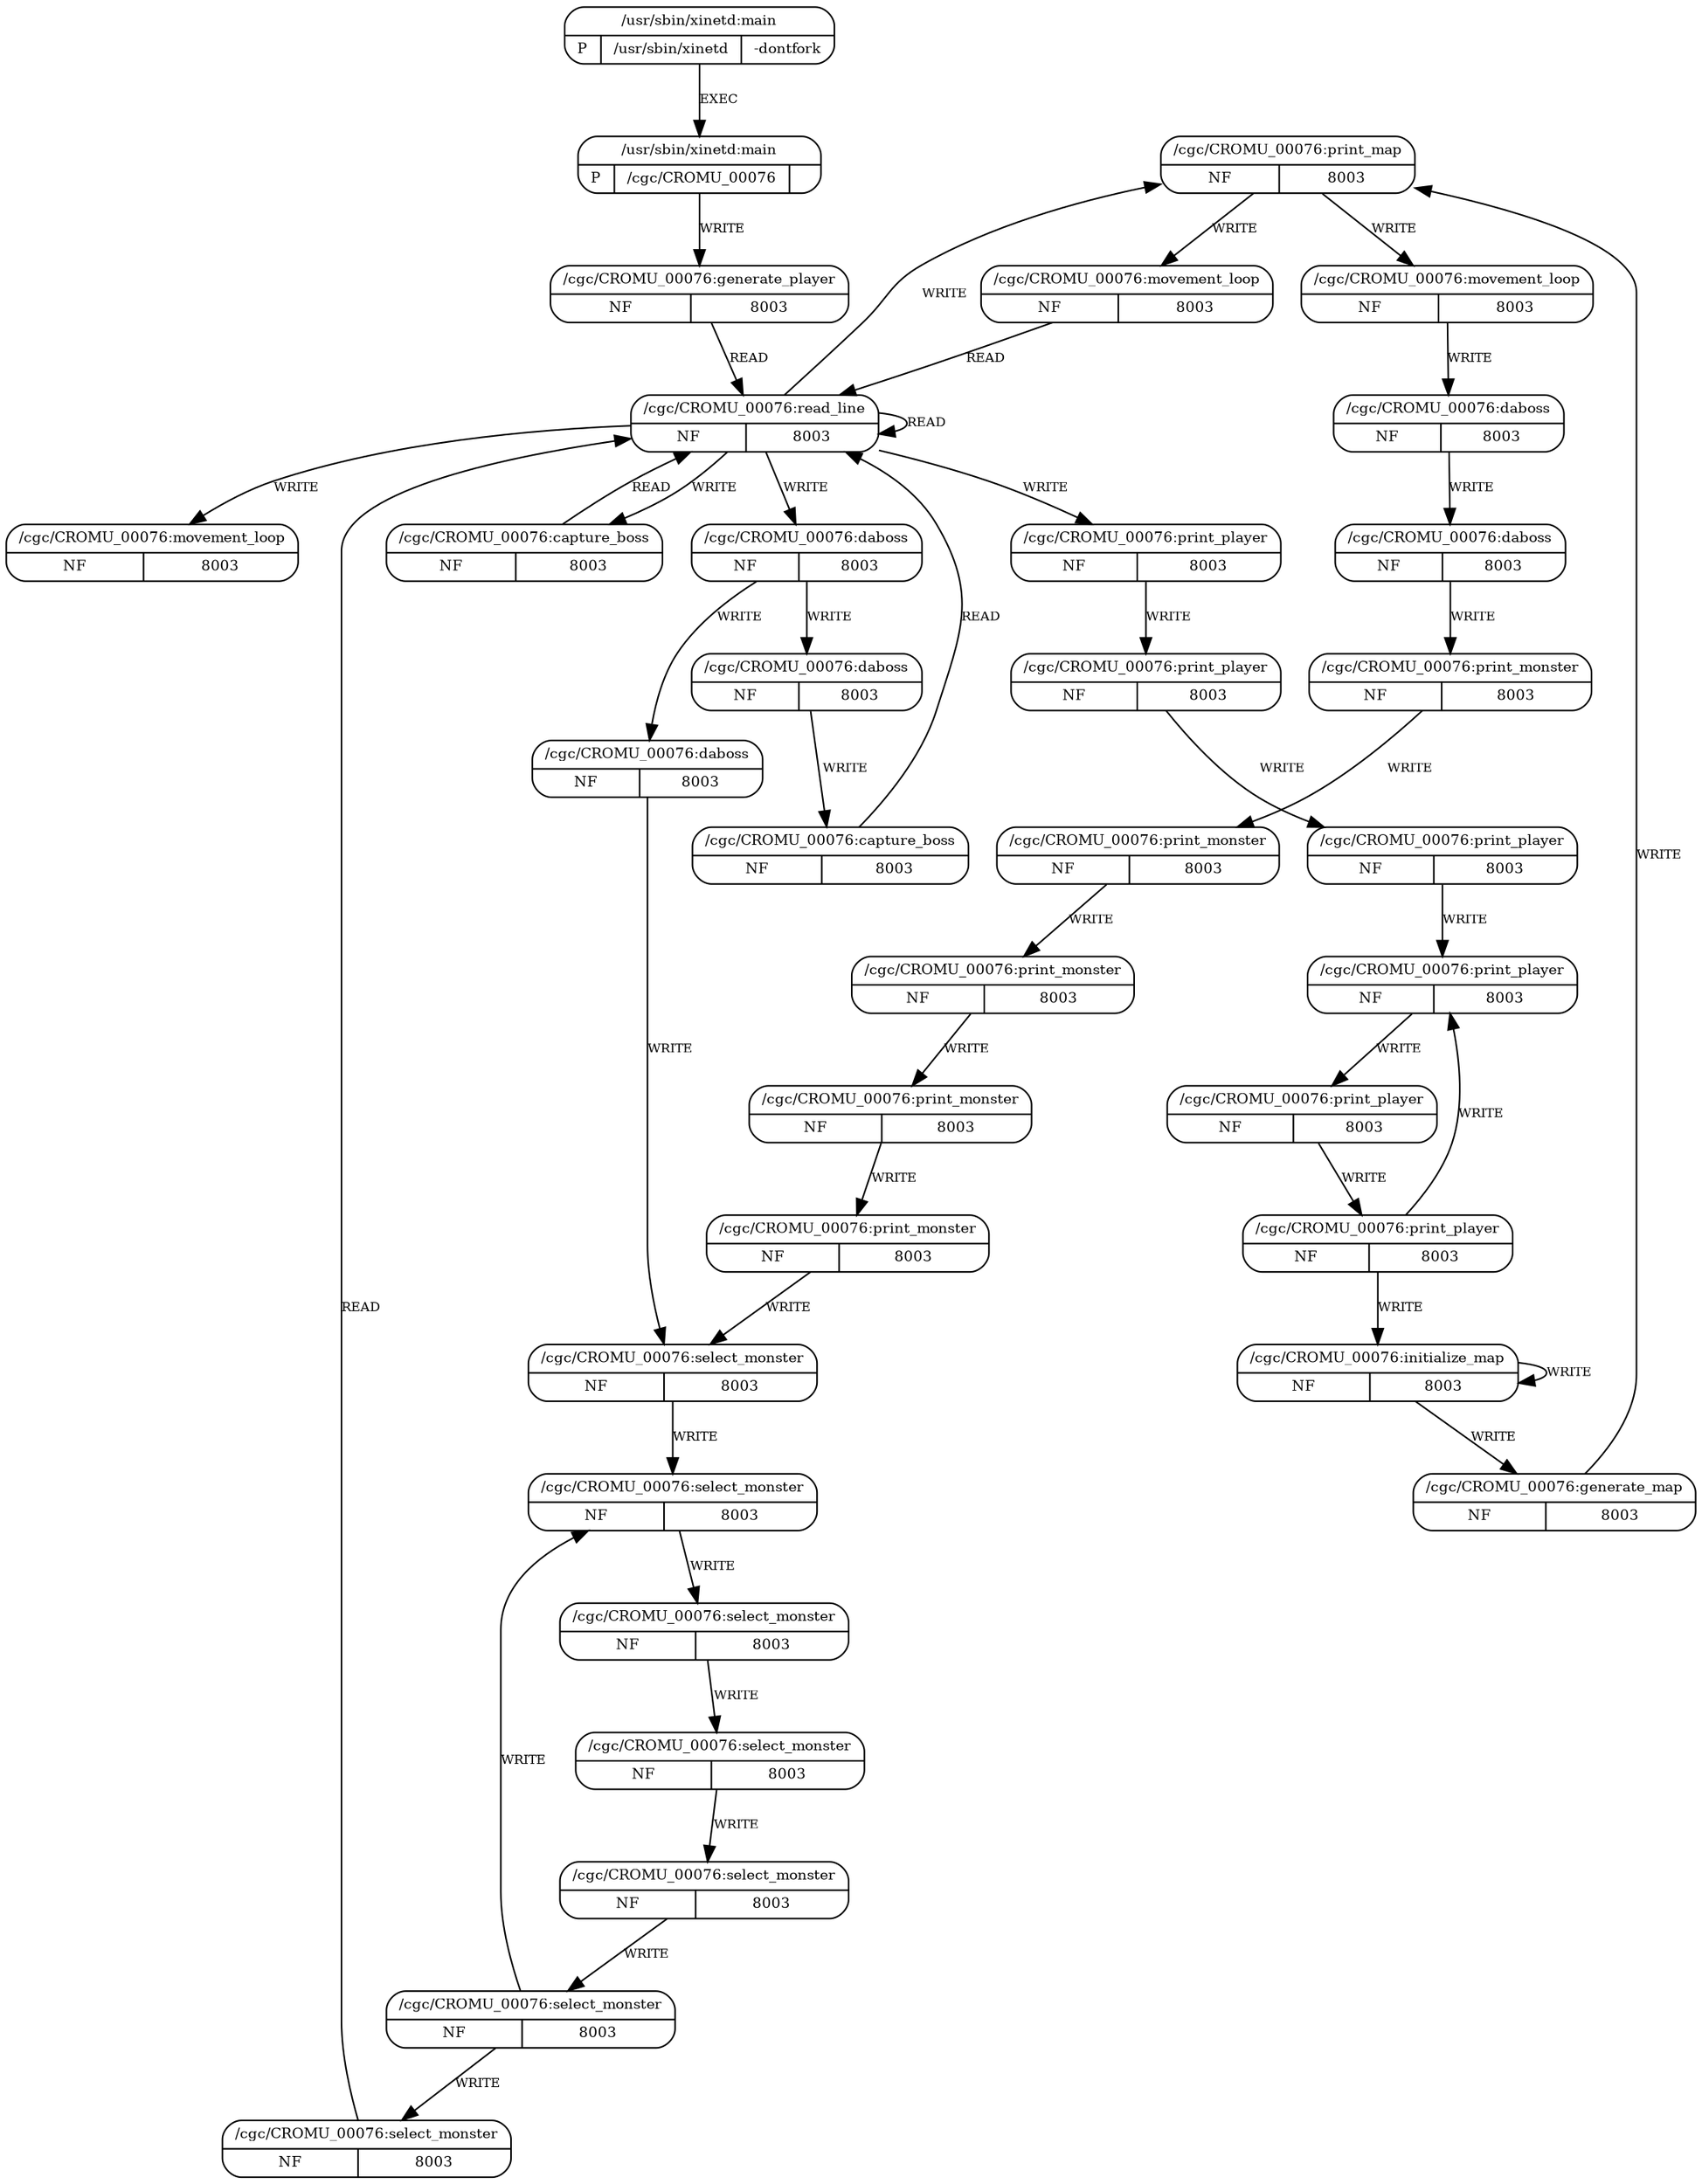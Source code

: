 digraph G {
  3 [shape=Mrecord, label="{{/cgc/CROMU_00076:print_map}|{NF|8003}}", fontsize=9, ];
  20 [shape=Mrecord, label="{{/cgc/CROMU_00076:initialize_map}|{NF|8003}}",
      fontsize=9, ];
  21 [shape=Mrecord, label="{{/cgc/CROMU_00076:generate_map}|{NF|8003}}",
      fontsize=9, ];
  28 [shape=Mrecord, label="{{/cgc/CROMU_00076:select_monster}|{NF|8003}}",
      fontsize=9, ];
  29 [shape=Mrecord, label="{{/cgc/CROMU_00076:select_monster}|{NF|8003}}",
      fontsize=9, ];
  30 [shape=Mrecord, label="{{/cgc/CROMU_00076:select_monster}|{NF|8003}}",
      fontsize=9, ];
  31 [shape=Mrecord, label="{{/cgc/CROMU_00076:select_monster}|{NF|8003}}",
      fontsize=9, ];
  32 [shape=Mrecord, label="{{/cgc/CROMU_00076:select_monster}|{NF|8003}}",
      fontsize=9, ];
  33 [shape=Mrecord, label="{{/cgc/CROMU_00076:select_monster}|{NF|8003}}",
      fontsize=9, ];
  34 [shape=Mrecord, label="{{/cgc/CROMU_00076:select_monster}|{NF|8003}}",
      fontsize=9, ];
  2 [shape=Mrecord, label="{{/cgc/CROMU_00076:generate_player}|{NF|8003}}",
     fontsize=9, ];
  12 [shape=Mrecord, label="{{/cgc/CROMU_00076:movement_loop}|{NF|8003}}",
      fontsize=9, ];
  4 [shape=Mrecord, label="{{/cgc/CROMU_00076:movement_loop}|{NF|8003}}",
     fontsize=9, ];
  5 [shape=Mrecord, label="{{/cgc/CROMU_00076:daboss}|{NF|8003}}", fontsize=9, ];
  6 [shape=Mrecord, label="{{/cgc/CROMU_00076:daboss}|{NF|8003}}", fontsize=9, ];
  24 [shape=Mrecord, label="{{/cgc/CROMU_00076:daboss}|{NF|8003}}", fontsize=9, ];
  27 [shape=Mrecord, label="{{/cgc/CROMU_00076:daboss}|{NF|8003}}", fontsize=9, ];
  25 [shape=Mrecord, label="{{/cgc/CROMU_00076:daboss}|{NF|8003}}", fontsize=9, ];
  26 [shape=Mrecord, label="{{/cgc/CROMU_00076:capture_boss}|{NF|8003}}",
      fontsize=9, ];
  23 [shape=Mrecord, label="{{/cgc/CROMU_00076:capture_boss}|{NF|8003}}",
      fontsize=9, ];
  22 [shape=Mrecord, label="{{/cgc/CROMU_00076:movement_loop}|{NF|8003}}",
      fontsize=9, ];
  14 [shape=Mrecord, label="{{/cgc/CROMU_00076:print_player}|{NF|8003}}",
      fontsize=9, ];
  15 [shape=Mrecord, label="{{/cgc/CROMU_00076:print_player}|{NF|8003}}",
      fontsize=9, ];
  16 [shape=Mrecord, label="{{/cgc/CROMU_00076:print_player}|{NF|8003}}",
      fontsize=9, ];
  17 [shape=Mrecord, label="{{/cgc/CROMU_00076:print_player}|{NF|8003}}",
      fontsize=9, ];
  18 [shape=Mrecord, label="{{/cgc/CROMU_00076:print_player}|{NF|8003}}",
      fontsize=9, ];
  19 [shape=Mrecord, label="{{/cgc/CROMU_00076:print_player}|{NF|8003}}",
      fontsize=9, ];
  7 [shape=Mrecord, label="{{/cgc/CROMU_00076:print_monster}|{NF|8003}}",
     fontsize=9, ];
  8 [shape=Mrecord, label="{{/cgc/CROMU_00076:print_monster}|{NF|8003}}",
     fontsize=9, ];
  9 [shape=Mrecord, label="{{/cgc/CROMU_00076:print_monster}|{NF|8003}}",
     fontsize=9, ];
  10 [shape=Mrecord, label="{{/cgc/CROMU_00076:print_monster}|{NF|8003}}",
      fontsize=9, ];
  11 [shape=Mrecord, label="{{/cgc/CROMU_00076:print_monster}|{NF|8003}}",
      fontsize=9, ];
  13 [shape=Mrecord, label="{{/cgc/CROMU_00076:read_line}|{NF|8003}}",
      fontsize=9, ];
  0 [shape=Mrecord,
     label="{{/usr/sbin/xinetd:main}|{P|/usr/sbin/xinetd|-dontfork}}",
     fontsize=9, ];
  1 [shape=Mrecord, label="{{/usr/sbin/xinetd:main}|{P|/cgc/CROMU_00076|}}",
     fontsize=9, ];
  
  
  3 -> 12 [label="WRITE", fontsize=8, ];
  3 -> 4 [label="WRITE", fontsize=8, ];
  20 -> 20 [label="WRITE", fontsize=8, ];
  20 -> 21 [label="WRITE", fontsize=8, ];
  21 -> 3 [label="WRITE", fontsize=8, ];
  28 -> 29 [label="WRITE", fontsize=8, ];
  29 -> 30 [label="WRITE", fontsize=8, ];
  30 -> 31 [label="WRITE", fontsize=8, ];
  31 -> 32 [label="WRITE", fontsize=8, ];
  32 -> 33 [label="WRITE", fontsize=8, ];
  33 -> 29 [label="WRITE", fontsize=8, ];
  33 -> 34 [label="WRITE", fontsize=8, ];
  34 -> 13 [label="READ", fontsize=8, ];
  2 -> 13 [label="READ", fontsize=8, ];
  12 -> 13 [label="READ", fontsize=8, ];
  4 -> 5 [label="WRITE", fontsize=8, ];
  5 -> 6 [label="WRITE", fontsize=8, ];
  6 -> 7 [label="WRITE", fontsize=8, ];
  24 -> 27 [label="WRITE", fontsize=8, ];
  24 -> 25 [label="WRITE", fontsize=8, ];
  27 -> 28 [label="WRITE", fontsize=8, ];
  25 -> 26 [label="WRITE", fontsize=8, ];
  26 -> 13 [label="READ", fontsize=8, ];
  23 -> 13 [label="READ", fontsize=8, ];
  14 -> 15 [label="WRITE", fontsize=8, ];
  15 -> 16 [label="WRITE", fontsize=8, ];
  16 -> 17 [label="WRITE", fontsize=8, ];
  17 -> 18 [label="WRITE", fontsize=8, ];
  18 -> 19 [label="WRITE", fontsize=8, ];
  19 -> 20 [label="WRITE", fontsize=8, ];
  19 -> 17 [label="WRITE", fontsize=8, ];
  7 -> 8 [label="WRITE", fontsize=8, ];
  8 -> 9 [label="WRITE", fontsize=8, ];
  9 -> 10 [label="WRITE", fontsize=8, ];
  10 -> 11 [label="WRITE", fontsize=8, ];
  11 -> 28 [label="WRITE", fontsize=8, ];
  13 -> 3 [label="WRITE", fontsize=8, ];
  13 -> 24 [label="WRITE", fontsize=8, ];
  13 -> 23 [label="WRITE", fontsize=8, ];
  13 -> 22 [label="WRITE", fontsize=8, ];
  13 -> 14 [label="WRITE", fontsize=8, ];
  13 -> 13 [label="READ", fontsize=8, ];
  0 -> 1 [label="EXEC", fontsize=8, ];
  1 -> 2 [label="WRITE", fontsize=8, ];
  
  }